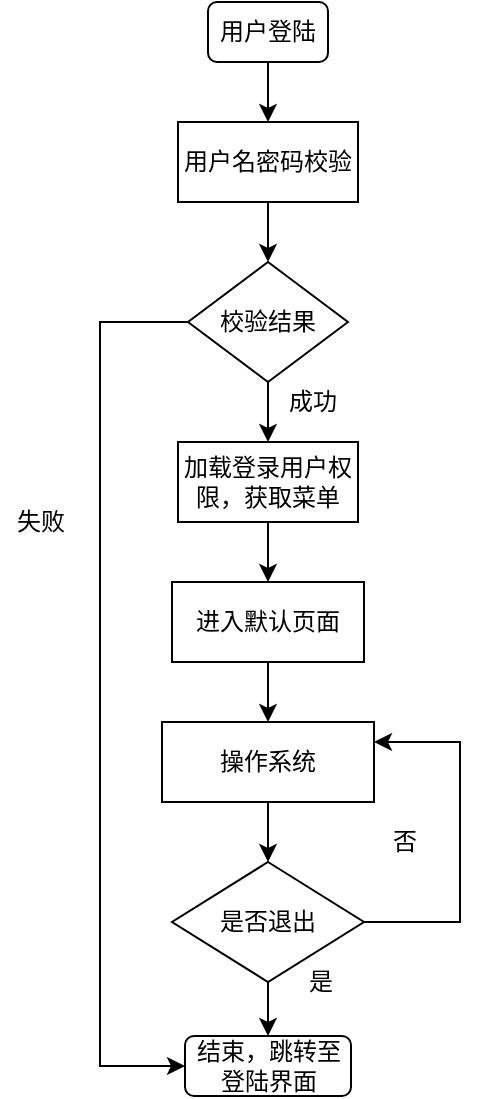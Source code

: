 <mxfile version="14.5.3" type="github">
  <diagram id="1IQAPYcpHpFOKWtz0pvj" name="第 1 页">
    <mxGraphModel dx="1422" dy="794" grid="1" gridSize="10" guides="1" tooltips="1" connect="1" arrows="1" fold="1" page="1" pageScale="1" pageWidth="827" pageHeight="1169" math="0" shadow="0">
      <root>
        <mxCell id="0" />
        <mxCell id="1" parent="0" />
        <mxCell id="8LTQT7HHdPxgCr38BMrY-7" style="edgeStyle=orthogonalEdgeStyle;rounded=0;orthogonalLoop=1;jettySize=auto;html=1;entryX=0.5;entryY=0;entryDx=0;entryDy=0;" edge="1" parent="1" source="8LTQT7HHdPxgCr38BMrY-1" target="8LTQT7HHdPxgCr38BMrY-5">
          <mxGeometry relative="1" as="geometry" />
        </mxCell>
        <mxCell id="8LTQT7HHdPxgCr38BMrY-1" value="用户名密码校验" style="rounded=0;whiteSpace=wrap;html=1;" vertex="1" parent="1">
          <mxGeometry x="339" y="140" width="90" height="40" as="geometry" />
        </mxCell>
        <mxCell id="8LTQT7HHdPxgCr38BMrY-3" style="edgeStyle=orthogonalEdgeStyle;rounded=0;orthogonalLoop=1;jettySize=auto;html=1;entryX=0.5;entryY=0;entryDx=0;entryDy=0;" edge="1" parent="1" source="8LTQT7HHdPxgCr38BMrY-2" target="8LTQT7HHdPxgCr38BMrY-1">
          <mxGeometry relative="1" as="geometry" />
        </mxCell>
        <mxCell id="8LTQT7HHdPxgCr38BMrY-2" value="&lt;span&gt;用户登陆&lt;/span&gt;" style="rounded=1;whiteSpace=wrap;html=1;" vertex="1" parent="1">
          <mxGeometry x="354" y="80" width="60" height="30" as="geometry" />
        </mxCell>
        <mxCell id="8LTQT7HHdPxgCr38BMrY-8" value="" style="edgeStyle=orthogonalEdgeStyle;rounded=0;orthogonalLoop=1;jettySize=auto;html=1;" edge="1" parent="1" source="8LTQT7HHdPxgCr38BMrY-5" target="8LTQT7HHdPxgCr38BMrY-6">
          <mxGeometry relative="1" as="geometry" />
        </mxCell>
        <mxCell id="8LTQT7HHdPxgCr38BMrY-18" style="edgeStyle=orthogonalEdgeStyle;rounded=0;orthogonalLoop=1;jettySize=auto;html=1;entryX=0;entryY=0.5;entryDx=0;entryDy=0;" edge="1" parent="1" source="8LTQT7HHdPxgCr38BMrY-5" target="8LTQT7HHdPxgCr38BMrY-15">
          <mxGeometry relative="1" as="geometry">
            <Array as="points">
              <mxPoint x="300" y="240" />
              <mxPoint x="300" y="612" />
            </Array>
          </mxGeometry>
        </mxCell>
        <mxCell id="8LTQT7HHdPxgCr38BMrY-5" value="&lt;span&gt;校验结果&lt;/span&gt;" style="rhombus;whiteSpace=wrap;html=1;" vertex="1" parent="1">
          <mxGeometry x="344" y="210" width="80" height="60" as="geometry" />
        </mxCell>
        <mxCell id="8LTQT7HHdPxgCr38BMrY-11" style="edgeStyle=orthogonalEdgeStyle;rounded=0;orthogonalLoop=1;jettySize=auto;html=1;entryX=0.5;entryY=0;entryDx=0;entryDy=0;" edge="1" parent="1" source="8LTQT7HHdPxgCr38BMrY-6" target="8LTQT7HHdPxgCr38BMrY-9">
          <mxGeometry relative="1" as="geometry" />
        </mxCell>
        <mxCell id="8LTQT7HHdPxgCr38BMrY-6" value="加载登录用户权限，获取菜单" style="rounded=0;whiteSpace=wrap;html=1;" vertex="1" parent="1">
          <mxGeometry x="339" y="300" width="90" height="40" as="geometry" />
        </mxCell>
        <mxCell id="8LTQT7HHdPxgCr38BMrY-12" value="" style="edgeStyle=orthogonalEdgeStyle;rounded=0;orthogonalLoop=1;jettySize=auto;html=1;" edge="1" parent="1" source="8LTQT7HHdPxgCr38BMrY-9" target="8LTQT7HHdPxgCr38BMrY-10">
          <mxGeometry relative="1" as="geometry" />
        </mxCell>
        <mxCell id="8LTQT7HHdPxgCr38BMrY-9" value="进入默认页面" style="rounded=0;whiteSpace=wrap;html=1;" vertex="1" parent="1">
          <mxGeometry x="336" y="370" width="96" height="40" as="geometry" />
        </mxCell>
        <mxCell id="8LTQT7HHdPxgCr38BMrY-16" style="edgeStyle=orthogonalEdgeStyle;rounded=0;orthogonalLoop=1;jettySize=auto;html=1;" edge="1" parent="1" source="8LTQT7HHdPxgCr38BMrY-10" target="8LTQT7HHdPxgCr38BMrY-14">
          <mxGeometry relative="1" as="geometry" />
        </mxCell>
        <mxCell id="8LTQT7HHdPxgCr38BMrY-10" value="操作系统" style="rounded=0;whiteSpace=wrap;html=1;" vertex="1" parent="1">
          <mxGeometry x="331" y="440" width="106" height="40" as="geometry" />
        </mxCell>
        <mxCell id="8LTQT7HHdPxgCr38BMrY-17" value="" style="edgeStyle=orthogonalEdgeStyle;rounded=0;orthogonalLoop=1;jettySize=auto;html=1;" edge="1" parent="1" source="8LTQT7HHdPxgCr38BMrY-14" target="8LTQT7HHdPxgCr38BMrY-15">
          <mxGeometry relative="1" as="geometry" />
        </mxCell>
        <mxCell id="8LTQT7HHdPxgCr38BMrY-21" style="edgeStyle=orthogonalEdgeStyle;rounded=0;orthogonalLoop=1;jettySize=auto;html=1;entryX=1;entryY=0.25;entryDx=0;entryDy=0;" edge="1" parent="1" source="8LTQT7HHdPxgCr38BMrY-14" target="8LTQT7HHdPxgCr38BMrY-10">
          <mxGeometry relative="1" as="geometry">
            <Array as="points">
              <mxPoint x="480" y="540" />
              <mxPoint x="480" y="450" />
            </Array>
          </mxGeometry>
        </mxCell>
        <mxCell id="8LTQT7HHdPxgCr38BMrY-14" value="是否退出" style="rhombus;whiteSpace=wrap;html=1;" vertex="1" parent="1">
          <mxGeometry x="336" y="510" width="96" height="60" as="geometry" />
        </mxCell>
        <mxCell id="8LTQT7HHdPxgCr38BMrY-15" value="结束，跳转至登陆界面" style="rounded=1;whiteSpace=wrap;html=1;" vertex="1" parent="1">
          <mxGeometry x="342.5" y="597" width="83" height="30" as="geometry" />
        </mxCell>
        <mxCell id="8LTQT7HHdPxgCr38BMrY-19" value="失败" style="text;html=1;align=center;verticalAlign=middle;resizable=0;points=[];autosize=1;" vertex="1" parent="1">
          <mxGeometry x="250" y="330" width="40" height="20" as="geometry" />
        </mxCell>
        <mxCell id="8LTQT7HHdPxgCr38BMrY-20" value="成功" style="text;html=1;align=center;verticalAlign=middle;resizable=0;points=[];autosize=1;" vertex="1" parent="1">
          <mxGeometry x="385.5" y="270" width="40" height="20" as="geometry" />
        </mxCell>
        <mxCell id="8LTQT7HHdPxgCr38BMrY-22" value="是" style="text;html=1;align=center;verticalAlign=middle;resizable=0;points=[];autosize=1;" vertex="1" parent="1">
          <mxGeometry x="395" y="560" width="30" height="20" as="geometry" />
        </mxCell>
        <mxCell id="8LTQT7HHdPxgCr38BMrY-23" value="否" style="text;html=1;align=center;verticalAlign=middle;resizable=0;points=[];autosize=1;" vertex="1" parent="1">
          <mxGeometry x="437" y="490" width="30" height="20" as="geometry" />
        </mxCell>
      </root>
    </mxGraphModel>
  </diagram>
</mxfile>
